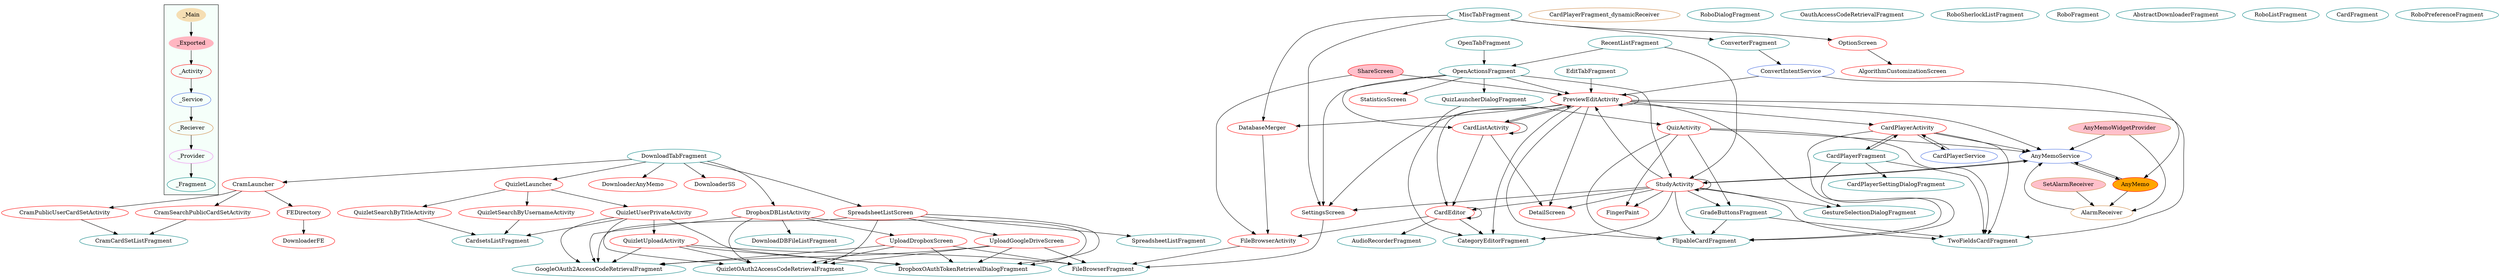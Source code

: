digraph G {
subgraph cluster_legend{ 
bgcolor=mintcream;
_Activity[color = red];
_Service[color = royalblue];
_Provider[color = violet];
_Reciever[color = peru];
_Fragment[color = teal];
_Main[style=filled, fillcolor=wheat, color = mintcream];
_Exported[style=filled, fillcolor=lightpink, color = mintcream];
_Main -> _Exported -> _Activity -> _Service -> _Reciever -> _Provider -> _Fragment; 
}
DownloaderSS[color = red];
QuizletSearchByTitleActivity[color = red];
FEDirectory[color = red];
PreviewEditActivity[color = red];
CramPublicUserCardSetActivity[color = red];
QuizletLauncher[color = red];
CramSearchPublicCardSetActivity[color = red];
AlgorithmCustomizationScreen[color = red];
CardPlayerActivity[color = red];
UploadDropboxScreen[color = red];
CardListActivity[color = red];
StudyActivity[color = red];
ShareScreen[style=filled, fillcolor=pink, color = red];
AnyMemo[style=filled, fillcolor=orange, color = red];
QuizletSearchByUsernameActivity[color = red];
DropboxDBListActivity[color = red];
DownloaderFE[color = red];
FingerPaint[color = red];
OptionScreen[color = red];
QuizActivity[color = red];
SettingsScreen[color = red];
DatabaseMerger[color = red];
DownloaderAnyMemo[color = red];
SpreadsheetListScreen[color = red];
QuizletUserPrivateActivity[color = red];
StatisticsScreen[color = red];
CramLauncher[color = red];
QuizletUploadActivity[color = red];
DetailScreen[color = red];
CardEditor[color = red];
UploadGoogleDriveScreen[color = red];
FileBrowserActivity[color = red];
ConvertIntentService[color = royalblue];
AnyMemoService[color = royalblue];
CardPlayerService[color = royalblue];
AlarmReceiver[color = peru];
CardPlayerFragment_dynamicReceiver[color = peru];
AnyMemoWidgetProvider[style=filled, fillcolor=pink, color = peru];
SetAlarmReceiver[style=filled, fillcolor=pink, color = peru];
OpenActionsFragment[color = teal];
EditTabFragment[color = teal];
OpenTabFragment[color = teal];
DropboxOAuthTokenRetrievalDialogFragment[color = teal];
RoboDialogFragment[color = teal];
CardPlayerFragment[color = teal];
AudioRecorderFragment[color = teal];
GestureSelectionDialogFragment[color = teal];
CramCardSetListFragment[color = teal];
FileBrowserFragment[color = teal];
RoboDialogFragment[color = teal];
OauthAccessCodeRetrievalFragment[color = teal];
DownloadDBFileListFragment[color = teal];
CardsetsListFragment[color = teal];
ConverterFragment[color = teal];
CardPlayerSettingDialogFragment[color = teal];
RoboSherlockListFragment[color = teal];
RoboFragment[color = teal];
TwoFieldsCardFragment[color = teal];
CategoryEditorFragment[color = teal];
AbstractDownloaderFragment[color = teal];
RoboFragment[color = teal];
QuizletOAuth2AccessCodeRetrievalFragment[color = teal];
RoboListFragment[color = teal];
DownloadTabFragment[color = teal];
GradeButtonsFragment[color = teal];
CardFragment[color = teal];
RoboPreferenceFragment[color = teal];
MiscTabFragment[color = teal];
GoogleOAuth2AccessCodeRetrievalFragment[color = teal];
RoboListFragment[color = teal];
FlipableCardFragment[color = teal];
SpreadsheetListFragment[color = teal];
RecentListFragment[color = teal];
QuizLauncherDialogFragment[color = teal];
EditTabFragment->PreviewEditActivity;
OpenActionsFragment->PreviewEditActivity;
OpenActionsFragment->QuizLauncherDialogFragment;
OpenActionsFragment->StatisticsScreen;
OpenActionsFragment->SettingsScreen;
OpenActionsFragment->CardListActivity;
OpenActionsFragment->StudyActivity;
OpenTabFragment->OpenActionsFragment;
QuizletSearchByTitleActivity->CardsetsListFragment;
FEDirectory->DownloaderFE;
PreviewEditActivity->PreviewEditActivity;
PreviewEditActivity->CardEditor;
PreviewEditActivity->SettingsScreen;
PreviewEditActivity->FlipableCardFragment;
PreviewEditActivity->TwoFieldsCardFragment;
PreviewEditActivity->GestureSelectionDialogFragment;
PreviewEditActivity->CategoryEditorFragment;
PreviewEditActivity->AnyMemoService;
PreviewEditActivity->CardPlayerActivity;
PreviewEditActivity->DetailScreen;
PreviewEditActivity->CardListActivity;
PreviewEditActivity->DatabaseMerger;
CardPlayerFragment->FlipableCardFragment;
CardPlayerFragment->CardPlayerActivity;
CardPlayerFragment->CardPlayerSettingDialogFragment;
CardPlayerFragment->TwoFieldsCardFragment;
QuizletLauncher->QuizletUserPrivateActivity;
QuizletLauncher->QuizletSearchByUsernameActivity;
QuizletLauncher->QuizletSearchByTitleActivity;
CramPublicUserCardSetActivity->CramCardSetListFragment;
CramSearchPublicCardSetActivity->CramCardSetListFragment;
CardPlayerActivity->FlipableCardFragment;
CardPlayerActivity->TwoFieldsCardFragment;
CardPlayerActivity->CardPlayerService;
CardPlayerActivity->AnyMemoService;
CardPlayerActivity->CardPlayerFragment;
ConvertIntentService->PreviewEditActivity;
ConvertIntentService->AnyMemo;
UploadDropboxScreen->GoogleOAuth2AccessCodeRetrievalFragment;
UploadDropboxScreen->FileBrowserFragment;
UploadDropboxScreen->DropboxOAuthTokenRetrievalDialogFragment;
UploadDropboxScreen->QuizletOAuth2AccessCodeRetrievalFragment;
CardListActivity->PreviewEditActivity;
CardListActivity->CardEditor;
CardListActivity->CardListActivity;
CardListActivity->DetailScreen;
StudyActivity->FlipableCardFragment;
StudyActivity->StudyActivity;
StudyActivity->CardEditor;
StudyActivity->SettingsScreen;
StudyActivity->TwoFieldsCardFragment;
StudyActivity->FingerPaint;
StudyActivity->AnyMemoService;
StudyActivity->GestureSelectionDialogFragment;
StudyActivity->PreviewEditActivity;
StudyActivity->DetailScreen;
StudyActivity->GradeButtonsFragment;
StudyActivity->CategoryEditorFragment;
ConverterFragment->ConvertIntentService;
SetAlarmReceiver->AlarmReceiver;
ShareScreen->PreviewEditActivity;
ShareScreen->FileBrowserActivity;
AnyMemo->AnyMemoService;
AnyMemo->AlarmReceiver;
QuizletSearchByUsernameActivity->CardsetsListFragment;
DropboxDBListActivity->QuizletOAuth2AccessCodeRetrievalFragment;
DropboxDBListActivity->DropboxOAuthTokenRetrievalDialogFragment;
DropboxDBListActivity->DownloadDBFileListFragment;
DropboxDBListActivity->GoogleOAuth2AccessCodeRetrievalFragment;
DropboxDBListActivity->UploadDropboxScreen;
AlarmReceiver->AnyMemoService;
DownloadTabFragment->DropboxDBListActivity;
DownloadTabFragment->QuizletLauncher;
DownloadTabFragment->CramLauncher;
DownloadTabFragment->SpreadsheetListScreen;
DownloadTabFragment->DownloaderSS;
DownloadTabFragment->DownloaderAnyMemo;
GradeButtonsFragment->FlipableCardFragment;
GradeButtonsFragment->TwoFieldsCardFragment;
OptionScreen->AlgorithmCustomizationScreen;
QuizActivity->TwoFieldsCardFragment;
QuizActivity->FlipableCardFragment;
QuizActivity->GradeButtonsFragment;
QuizActivity->FingerPaint;
QuizActivity->AnyMemoService;
DatabaseMerger->FileBrowserActivity;
SettingsScreen->FileBrowserFragment;
AnyMemoWidgetProvider->AnyMemoService;
AnyMemoWidgetProvider->AlarmReceiver;
MiscTabFragment->ConverterFragment;
MiscTabFragment->DatabaseMerger;
MiscTabFragment->SettingsScreen;
MiscTabFragment->OptionScreen;
CardPlayerService->CardPlayerActivity;
QuizletUserPrivateActivity->DropboxOAuthTokenRetrievalDialogFragment;
QuizletUserPrivateActivity->CardsetsListFragment;
QuizletUserPrivateActivity->QuizletUploadActivity;
QuizletUserPrivateActivity->GoogleOAuth2AccessCodeRetrievalFragment;
QuizletUserPrivateActivity->QuizletOAuth2AccessCodeRetrievalFragment;
SpreadsheetListScreen->GoogleOAuth2AccessCodeRetrievalFragment;
SpreadsheetListScreen->QuizletOAuth2AccessCodeRetrievalFragment;
SpreadsheetListScreen->UploadGoogleDriveScreen;
SpreadsheetListScreen->DropboxOAuthTokenRetrievalDialogFragment;
SpreadsheetListScreen->SpreadsheetListFragment;
CramLauncher->CramPublicUserCardSetActivity;
CramLauncher->CramSearchPublicCardSetActivity;
CramLauncher->FEDirectory;
QuizletUploadActivity->GoogleOAuth2AccessCodeRetrievalFragment;
QuizletUploadActivity->QuizletOAuth2AccessCodeRetrievalFragment;
QuizletUploadActivity->DropboxOAuthTokenRetrievalDialogFragment;
QuizletUploadActivity->FileBrowserFragment;
CardEditor->AudioRecorderFragment;
CardEditor->FileBrowserActivity;
CardEditor->CategoryEditorFragment;
CardEditor->CardEditor;
AnyMemoService->StudyActivity;
AnyMemoService->AnyMemo;
UploadGoogleDriveScreen->GoogleOAuth2AccessCodeRetrievalFragment;
UploadGoogleDriveScreen->DropboxOAuthTokenRetrievalDialogFragment;
UploadGoogleDriveScreen->QuizletOAuth2AccessCodeRetrievalFragment;
UploadGoogleDriveScreen->FileBrowserFragment;
RecentListFragment->StudyActivity;
RecentListFragment->OpenActionsFragment;
QuizLauncherDialogFragment->CategoryEditorFragment;
QuizLauncherDialogFragment->QuizActivity;
FileBrowserActivity->FileBrowserFragment;
}
